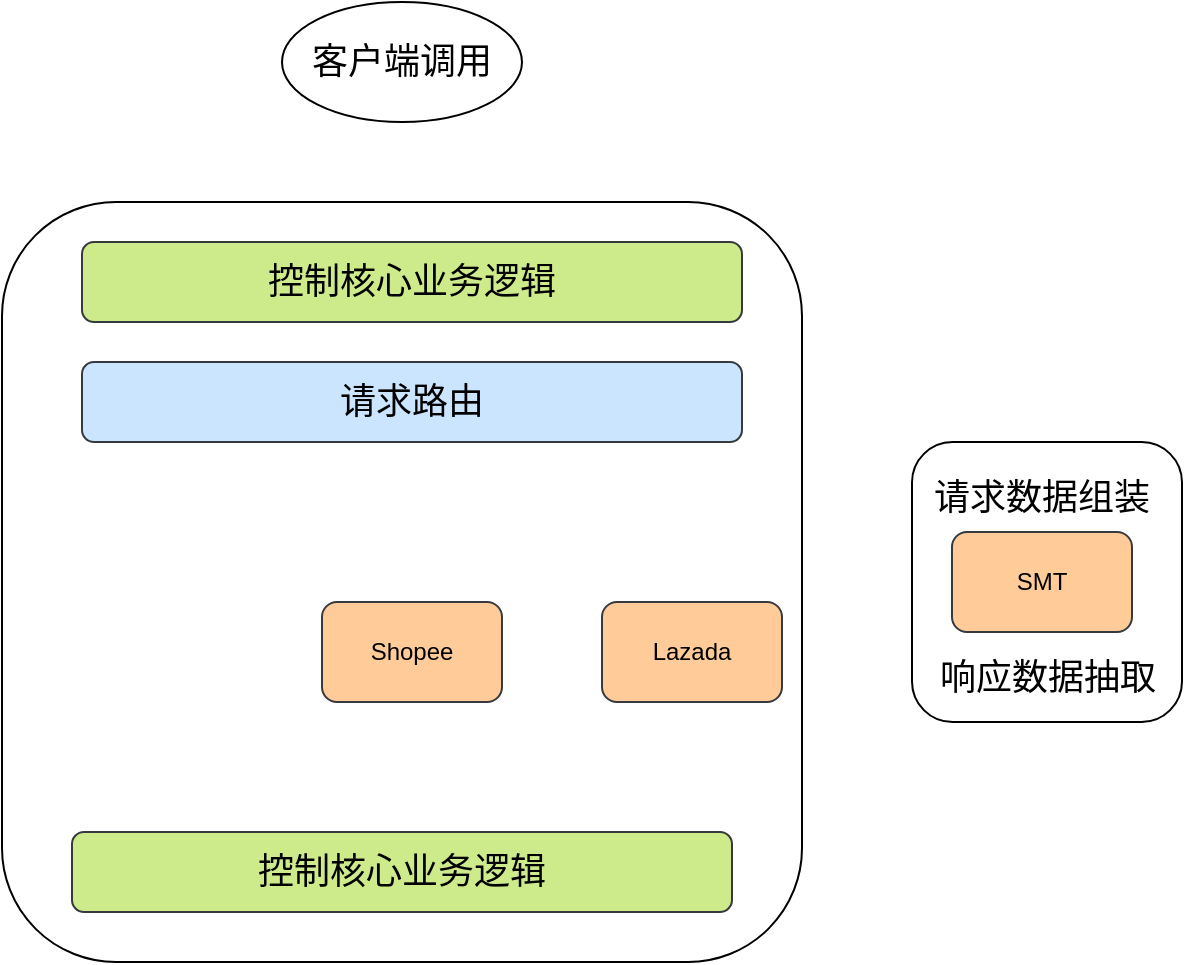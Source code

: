 <mxfile version="21.1.5" type="github">
  <diagram name="第 1 页" id="Ibg6V7prkRar6uG4L-sk">
    <mxGraphModel dx="1434" dy="756" grid="1" gridSize="10" guides="1" tooltips="1" connect="1" arrows="1" fold="1" page="1" pageScale="1" pageWidth="827" pageHeight="1169" math="0" shadow="0">
      <root>
        <mxCell id="0" />
        <mxCell id="1" parent="0" />
        <mxCell id="doY5iwpca_w2zG7-AEl_-17" value="" style="rounded=1;whiteSpace=wrap;html=1;" vertex="1" parent="1">
          <mxGeometry x="625" y="350" width="135" height="140" as="geometry" />
        </mxCell>
        <mxCell id="doY5iwpca_w2zG7-AEl_-1" value="&lt;font style=&quot;font-size: 18px;&quot;&gt;客户端调用&lt;/font&gt;" style="ellipse;whiteSpace=wrap;html=1;" vertex="1" parent="1">
          <mxGeometry x="310" y="130" width="120" height="60" as="geometry" />
        </mxCell>
        <mxCell id="doY5iwpca_w2zG7-AEl_-3" value="" style="rounded=1;whiteSpace=wrap;html=1;" vertex="1" parent="1">
          <mxGeometry x="170" y="230" width="400" height="380" as="geometry" />
        </mxCell>
        <mxCell id="doY5iwpca_w2zG7-AEl_-4" value="&lt;font style=&quot;font-size: 18px;&quot;&gt;控制核心业务逻辑&lt;/font&gt;" style="rounded=1;whiteSpace=wrap;html=1;fillColor=#cdeb8b;strokeColor=#36393d;" vertex="1" parent="1">
          <mxGeometry x="210" y="250" width="330" height="40" as="geometry" />
        </mxCell>
        <mxCell id="doY5iwpca_w2zG7-AEl_-5" value="&lt;font style=&quot;font-size: 18px;&quot;&gt;请求路由&lt;/font&gt;" style="rounded=1;whiteSpace=wrap;html=1;fillColor=#cce5ff;strokeColor=#36393d;" vertex="1" parent="1">
          <mxGeometry x="210" y="310" width="330" height="40" as="geometry" />
        </mxCell>
        <mxCell id="doY5iwpca_w2zG7-AEl_-6" value="SMT" style="rounded=1;whiteSpace=wrap;html=1;fillColor=#ffcc99;strokeColor=#36393d;" vertex="1" parent="1">
          <mxGeometry x="645" y="395" width="90" height="50" as="geometry" />
        </mxCell>
        <mxCell id="doY5iwpca_w2zG7-AEl_-7" value="Shopee" style="rounded=1;whiteSpace=wrap;html=1;fillColor=#ffcc99;strokeColor=#36393d;" vertex="1" parent="1">
          <mxGeometry x="330" y="430" width="90" height="50" as="geometry" />
        </mxCell>
        <mxCell id="doY5iwpca_w2zG7-AEl_-8" value="Lazada" style="rounded=1;whiteSpace=wrap;html=1;fillColor=#ffcc99;strokeColor=#36393d;" vertex="1" parent="1">
          <mxGeometry x="470" y="430" width="90" height="50" as="geometry" />
        </mxCell>
        <mxCell id="doY5iwpca_w2zG7-AEl_-12" value="&lt;font style=&quot;font-size: 18px;&quot;&gt;控制核心业务逻辑&lt;/font&gt;" style="rounded=1;whiteSpace=wrap;html=1;fillColor=#cdeb8b;strokeColor=#36393d;" vertex="1" parent="1">
          <mxGeometry x="205" y="545" width="330" height="40" as="geometry" />
        </mxCell>
        <mxCell id="doY5iwpca_w2zG7-AEl_-18" value="&lt;font style=&quot;font-size: 18px;&quot;&gt;请求数据组装&lt;/font&gt;" style="text;html=1;strokeColor=none;fillColor=none;align=center;verticalAlign=middle;whiteSpace=wrap;rounded=0;" vertex="1" parent="1">
          <mxGeometry x="635" y="365" width="110" height="25" as="geometry" />
        </mxCell>
        <mxCell id="doY5iwpca_w2zG7-AEl_-19" value="&lt;font style=&quot;font-size: 18px;&quot;&gt;响应数据抽取&lt;/font&gt;" style="text;html=1;strokeColor=none;fillColor=none;align=center;verticalAlign=middle;whiteSpace=wrap;rounded=0;" vertex="1" parent="1">
          <mxGeometry x="637.5" y="455" width="110" height="25" as="geometry" />
        </mxCell>
      </root>
    </mxGraphModel>
  </diagram>
</mxfile>

